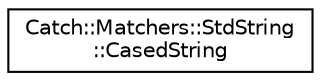 digraph "Graphical Class Hierarchy"
{
 // LATEX_PDF_SIZE
  edge [fontname="Helvetica",fontsize="10",labelfontname="Helvetica",labelfontsize="10"];
  node [fontname="Helvetica",fontsize="10",shape=record];
  rankdir="LR";
  Node0 [label="Catch::Matchers::StdString\l::CasedString",height=0.2,width=0.4,color="black", fillcolor="white", style="filled",URL="$structCatch_1_1Matchers_1_1StdString_1_1CasedString.html",tooltip=" "];
}
